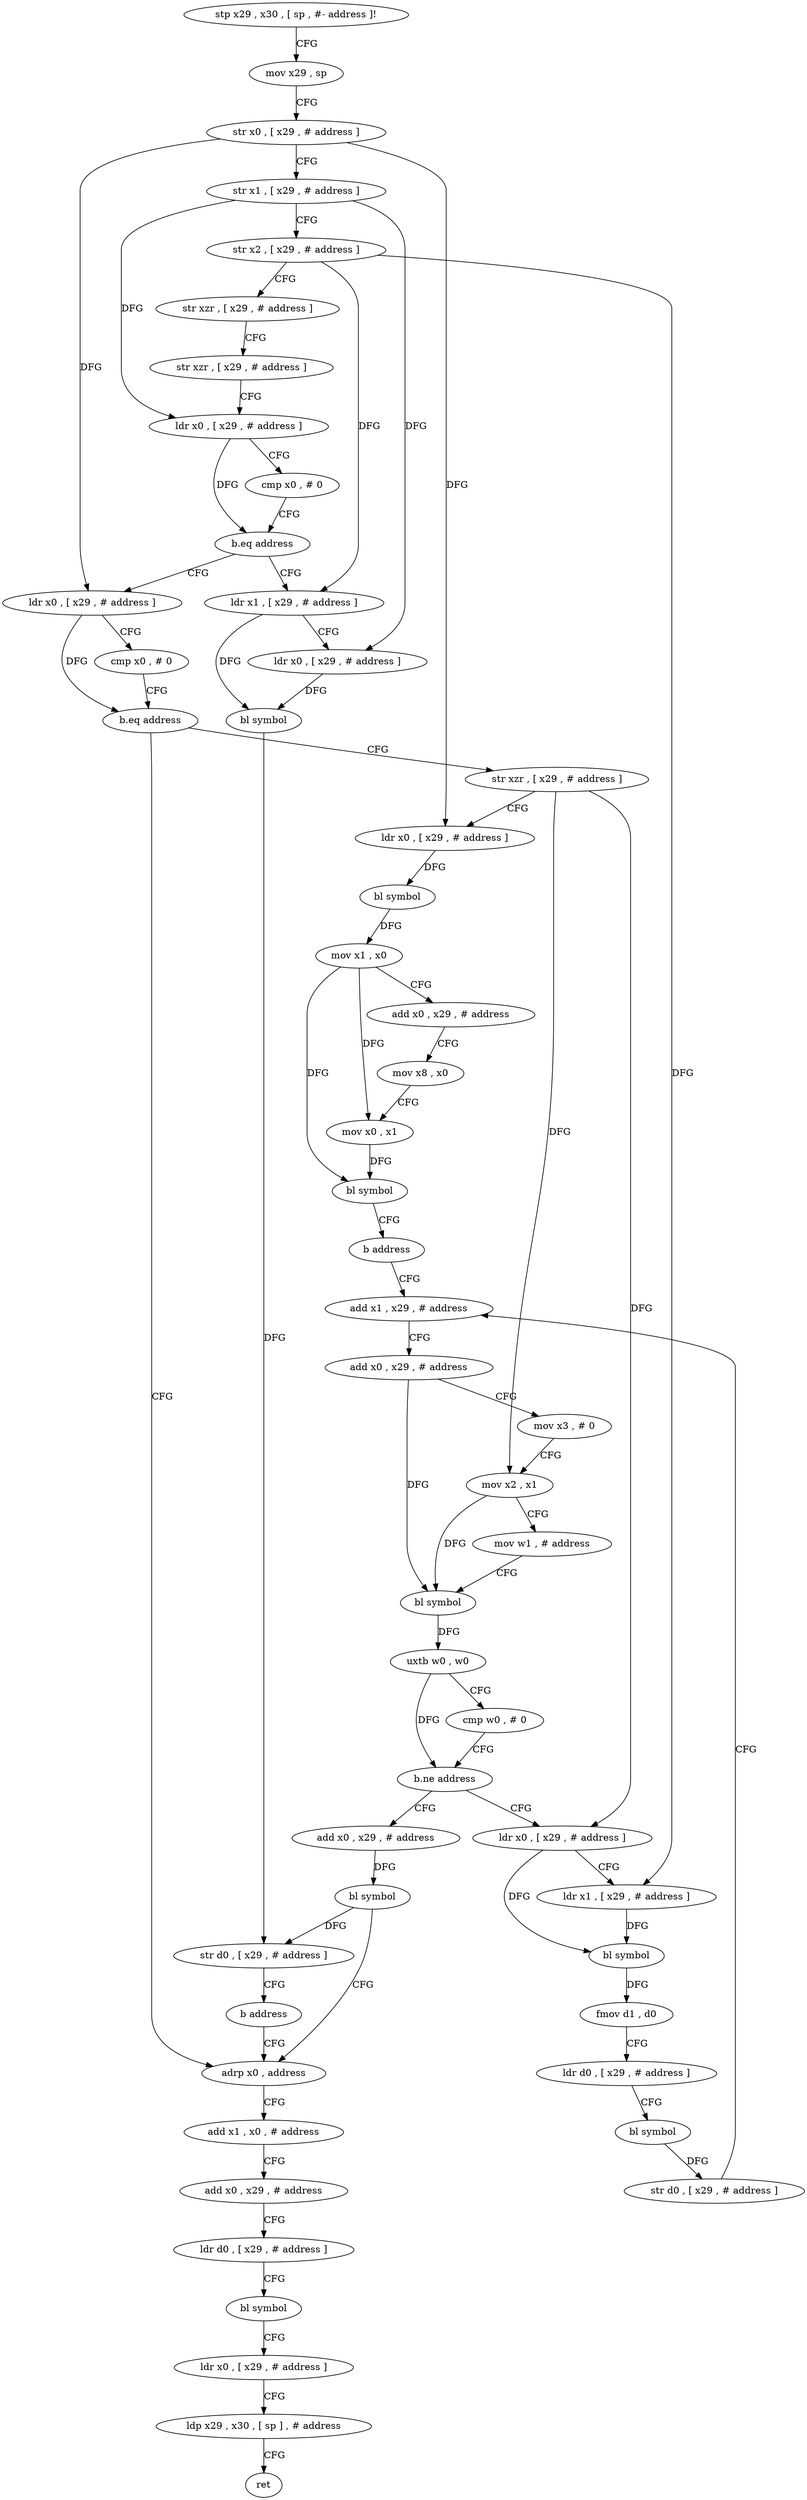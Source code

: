 digraph "func" {
"185688" [label = "stp x29 , x30 , [ sp , #- address ]!" ]
"185692" [label = "mov x29 , sp" ]
"185696" [label = "str x0 , [ x29 , # address ]" ]
"185700" [label = "str x1 , [ x29 , # address ]" ]
"185704" [label = "str x2 , [ x29 , # address ]" ]
"185708" [label = "str xzr , [ x29 , # address ]" ]
"185712" [label = "str xzr , [ x29 , # address ]" ]
"185716" [label = "ldr x0 , [ x29 , # address ]" ]
"185720" [label = "cmp x0 , # 0" ]
"185724" [label = "b.eq address" ]
"185748" [label = "ldr x0 , [ x29 , # address ]" ]
"185728" [label = "ldr x1 , [ x29 , # address ]" ]
"185752" [label = "cmp x0 , # 0" ]
"185756" [label = "b.eq address" ]
"185868" [label = "adrp x0 , address" ]
"185760" [label = "str xzr , [ x29 , # address ]" ]
"185732" [label = "ldr x0 , [ x29 , # address ]" ]
"185736" [label = "bl symbol" ]
"185740" [label = "str d0 , [ x29 , # address ]" ]
"185744" [label = "b address" ]
"185872" [label = "add x1 , x0 , # address" ]
"185876" [label = "add x0 , x29 , # address" ]
"185880" [label = "ldr d0 , [ x29 , # address ]" ]
"185884" [label = "bl symbol" ]
"185888" [label = "ldr x0 , [ x29 , # address ]" ]
"185892" [label = "ldp x29 , x30 , [ sp ] , # address" ]
"185896" [label = "ret" ]
"185764" [label = "ldr x0 , [ x29 , # address ]" ]
"185768" [label = "bl symbol" ]
"185772" [label = "mov x1 , x0" ]
"185776" [label = "add x0 , x29 , # address" ]
"185780" [label = "mov x8 , x0" ]
"185784" [label = "mov x0 , x1" ]
"185788" [label = "bl symbol" ]
"185792" [label = "b address" ]
"185824" [label = "add x1 , x29 , # address" ]
"185828" [label = "add x0 , x29 , # address" ]
"185832" [label = "mov x3 , # 0" ]
"185836" [label = "mov x2 , x1" ]
"185840" [label = "mov w1 , # address" ]
"185844" [label = "bl symbol" ]
"185848" [label = "uxtb w0 , w0" ]
"185852" [label = "cmp w0 , # 0" ]
"185856" [label = "b.ne address" ]
"185796" [label = "ldr x0 , [ x29 , # address ]" ]
"185860" [label = "add x0 , x29 , # address" ]
"185800" [label = "ldr x1 , [ x29 , # address ]" ]
"185804" [label = "bl symbol" ]
"185808" [label = "fmov d1 , d0" ]
"185812" [label = "ldr d0 , [ x29 , # address ]" ]
"185816" [label = "bl symbol" ]
"185820" [label = "str d0 , [ x29 , # address ]" ]
"185864" [label = "bl symbol" ]
"185688" -> "185692" [ label = "CFG" ]
"185692" -> "185696" [ label = "CFG" ]
"185696" -> "185700" [ label = "CFG" ]
"185696" -> "185748" [ label = "DFG" ]
"185696" -> "185764" [ label = "DFG" ]
"185700" -> "185704" [ label = "CFG" ]
"185700" -> "185716" [ label = "DFG" ]
"185700" -> "185732" [ label = "DFG" ]
"185704" -> "185708" [ label = "CFG" ]
"185704" -> "185728" [ label = "DFG" ]
"185704" -> "185800" [ label = "DFG" ]
"185708" -> "185712" [ label = "CFG" ]
"185712" -> "185716" [ label = "CFG" ]
"185716" -> "185720" [ label = "CFG" ]
"185716" -> "185724" [ label = "DFG" ]
"185720" -> "185724" [ label = "CFG" ]
"185724" -> "185748" [ label = "CFG" ]
"185724" -> "185728" [ label = "CFG" ]
"185748" -> "185752" [ label = "CFG" ]
"185748" -> "185756" [ label = "DFG" ]
"185728" -> "185732" [ label = "CFG" ]
"185728" -> "185736" [ label = "DFG" ]
"185752" -> "185756" [ label = "CFG" ]
"185756" -> "185868" [ label = "CFG" ]
"185756" -> "185760" [ label = "CFG" ]
"185868" -> "185872" [ label = "CFG" ]
"185760" -> "185764" [ label = "CFG" ]
"185760" -> "185796" [ label = "DFG" ]
"185760" -> "185836" [ label = "DFG" ]
"185732" -> "185736" [ label = "DFG" ]
"185736" -> "185740" [ label = "DFG" ]
"185740" -> "185744" [ label = "CFG" ]
"185744" -> "185868" [ label = "CFG" ]
"185872" -> "185876" [ label = "CFG" ]
"185876" -> "185880" [ label = "CFG" ]
"185880" -> "185884" [ label = "CFG" ]
"185884" -> "185888" [ label = "CFG" ]
"185888" -> "185892" [ label = "CFG" ]
"185892" -> "185896" [ label = "CFG" ]
"185764" -> "185768" [ label = "DFG" ]
"185768" -> "185772" [ label = "DFG" ]
"185772" -> "185776" [ label = "CFG" ]
"185772" -> "185784" [ label = "DFG" ]
"185772" -> "185788" [ label = "DFG" ]
"185776" -> "185780" [ label = "CFG" ]
"185780" -> "185784" [ label = "CFG" ]
"185784" -> "185788" [ label = "DFG" ]
"185788" -> "185792" [ label = "CFG" ]
"185792" -> "185824" [ label = "CFG" ]
"185824" -> "185828" [ label = "CFG" ]
"185828" -> "185832" [ label = "CFG" ]
"185828" -> "185844" [ label = "DFG" ]
"185832" -> "185836" [ label = "CFG" ]
"185836" -> "185840" [ label = "CFG" ]
"185836" -> "185844" [ label = "DFG" ]
"185840" -> "185844" [ label = "CFG" ]
"185844" -> "185848" [ label = "DFG" ]
"185848" -> "185852" [ label = "CFG" ]
"185848" -> "185856" [ label = "DFG" ]
"185852" -> "185856" [ label = "CFG" ]
"185856" -> "185796" [ label = "CFG" ]
"185856" -> "185860" [ label = "CFG" ]
"185796" -> "185800" [ label = "CFG" ]
"185796" -> "185804" [ label = "DFG" ]
"185860" -> "185864" [ label = "DFG" ]
"185800" -> "185804" [ label = "DFG" ]
"185804" -> "185808" [ label = "DFG" ]
"185808" -> "185812" [ label = "CFG" ]
"185812" -> "185816" [ label = "CFG" ]
"185816" -> "185820" [ label = "DFG" ]
"185820" -> "185824" [ label = "CFG" ]
"185864" -> "185868" [ label = "CFG" ]
"185864" -> "185740" [ label = "DFG" ]
}
